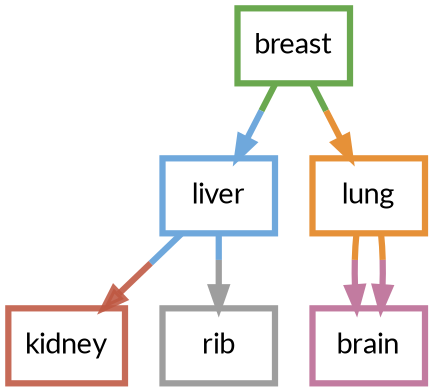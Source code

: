 digraph  {
dpi=600;size=3.5;
breast [color="#6aa84f", fillcolor=white, fontname=Lato, penwidth="3.0", shape=box];
brain [color="#c27ba0", fillcolor=white, fontname=Lato, penwidth="3.0", shape=box];
kidney [color="#be5742e1", fillcolor=white, fontname=Lato, penwidth="3.0", shape=box];
liver [color="#6fa8dc", fillcolor=white, fontname=Lato, penwidth="3.0", shape=box];
lung [color="#e69138", fillcolor=white, fontname=Lato, penwidth="3.0", shape=box];
rib [color="#9e9e9e", fillcolor=white, fontname=Lato, penwidth="3.0", shape=box];
breast -> liver  [color="#6aa84f;0.5:#6fa8dc", key=0, penwidth=3];
breast -> lung  [color="#6aa84f;0.5:#e69138", key=0, penwidth=3];
liver -> kidney  [color="#6fa8dc;0.5:#be5742e1", key=0, penwidth=3];
liver -> rib  [color="#6fa8dc;0.5:#9e9e9e", key=0, penwidth=3];
lung -> brain  [color="#e69138;0.5:#c27ba0", key=0, penwidth=3];
lung -> brain  [color="#e69138;0.5:#c27ba0", key=1, penwidth=3];
}
